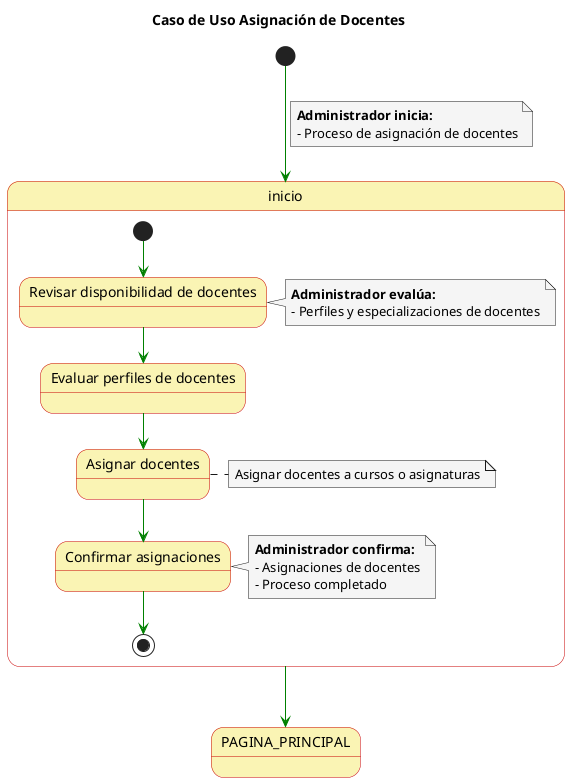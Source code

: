 @startuml
skinparam state {
  BackgroundColor #faf4b4
  BorderColor #c90000
}

skinparam note {
  BackgroundColor #f5f5f5
}

skinparam linetype polyline

title Caso de Uso Asignación de Docentes

[*] -[#green]-> inicio
note on link
  **Administrador inicia:**
  - Proceso de asignación de docentes
end note

state inicio {
  state "Revisar disponibilidad de docentes" as state1
  state "Evaluar perfiles de docentes" as state2
  state "Asignar docentes" as state3
  state "Confirmar asignaciones" as state4
  
  [*] -[#green]-> state1
  note right of state1
    **Administrador evalúa:**
    - Perfiles y especializaciones de docentes
  end note
  state1 -[#green]-> state2
  state2 -[#green]-> state3
  note right of state3
    Asignar docentes a cursos o asignaturas
  end note
  state3 -[#green]-> state4
  note right of state4
    **Administrador confirma:**
    - Asignaciones de docentes
    - Proceso completado
  end note
  state4 -[#green]-> [*]
}

inicio -[#green]-> PAGINA_PRINCIPAL
@enduml

